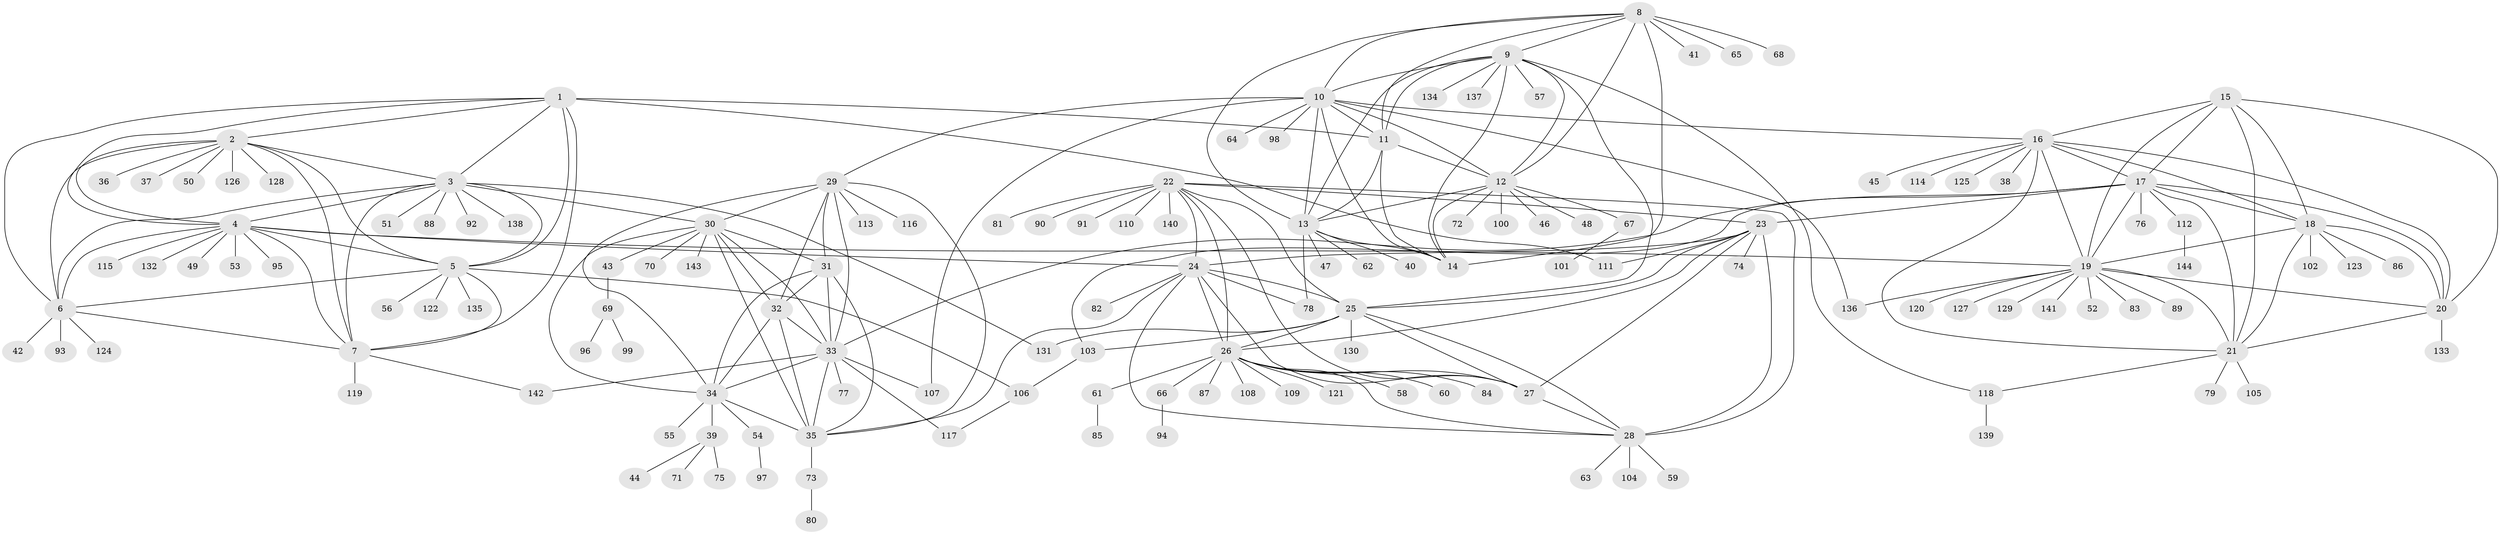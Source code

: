 // Generated by graph-tools (version 1.1) at 2025/26/03/09/25 03:26:43]
// undirected, 144 vertices, 234 edges
graph export_dot {
graph [start="1"]
  node [color=gray90,style=filled];
  1;
  2;
  3;
  4;
  5;
  6;
  7;
  8;
  9;
  10;
  11;
  12;
  13;
  14;
  15;
  16;
  17;
  18;
  19;
  20;
  21;
  22;
  23;
  24;
  25;
  26;
  27;
  28;
  29;
  30;
  31;
  32;
  33;
  34;
  35;
  36;
  37;
  38;
  39;
  40;
  41;
  42;
  43;
  44;
  45;
  46;
  47;
  48;
  49;
  50;
  51;
  52;
  53;
  54;
  55;
  56;
  57;
  58;
  59;
  60;
  61;
  62;
  63;
  64;
  65;
  66;
  67;
  68;
  69;
  70;
  71;
  72;
  73;
  74;
  75;
  76;
  77;
  78;
  79;
  80;
  81;
  82;
  83;
  84;
  85;
  86;
  87;
  88;
  89;
  90;
  91;
  92;
  93;
  94;
  95;
  96;
  97;
  98;
  99;
  100;
  101;
  102;
  103;
  104;
  105;
  106;
  107;
  108;
  109;
  110;
  111;
  112;
  113;
  114;
  115;
  116;
  117;
  118;
  119;
  120;
  121;
  122;
  123;
  124;
  125;
  126;
  127;
  128;
  129;
  130;
  131;
  132;
  133;
  134;
  135;
  136;
  137;
  138;
  139;
  140;
  141;
  142;
  143;
  144;
  1 -- 2;
  1 -- 3;
  1 -- 4;
  1 -- 5;
  1 -- 6;
  1 -- 7;
  1 -- 11;
  1 -- 111;
  2 -- 3;
  2 -- 4;
  2 -- 5;
  2 -- 6;
  2 -- 7;
  2 -- 36;
  2 -- 37;
  2 -- 50;
  2 -- 126;
  2 -- 128;
  3 -- 4;
  3 -- 5;
  3 -- 6;
  3 -- 7;
  3 -- 30;
  3 -- 51;
  3 -- 88;
  3 -- 92;
  3 -- 131;
  3 -- 138;
  4 -- 5;
  4 -- 6;
  4 -- 7;
  4 -- 19;
  4 -- 24;
  4 -- 49;
  4 -- 53;
  4 -- 95;
  4 -- 115;
  4 -- 132;
  5 -- 6;
  5 -- 7;
  5 -- 56;
  5 -- 106;
  5 -- 122;
  5 -- 135;
  6 -- 7;
  6 -- 42;
  6 -- 93;
  6 -- 124;
  7 -- 119;
  7 -- 142;
  8 -- 9;
  8 -- 10;
  8 -- 11;
  8 -- 12;
  8 -- 13;
  8 -- 14;
  8 -- 41;
  8 -- 65;
  8 -- 68;
  9 -- 10;
  9 -- 11;
  9 -- 12;
  9 -- 13;
  9 -- 14;
  9 -- 25;
  9 -- 57;
  9 -- 118;
  9 -- 134;
  9 -- 137;
  10 -- 11;
  10 -- 12;
  10 -- 13;
  10 -- 14;
  10 -- 16;
  10 -- 29;
  10 -- 64;
  10 -- 98;
  10 -- 107;
  10 -- 136;
  11 -- 12;
  11 -- 13;
  11 -- 14;
  12 -- 13;
  12 -- 14;
  12 -- 46;
  12 -- 48;
  12 -- 67;
  12 -- 72;
  12 -- 100;
  13 -- 14;
  13 -- 40;
  13 -- 47;
  13 -- 62;
  13 -- 78;
  15 -- 16;
  15 -- 17;
  15 -- 18;
  15 -- 19;
  15 -- 20;
  15 -- 21;
  16 -- 17;
  16 -- 18;
  16 -- 19;
  16 -- 20;
  16 -- 21;
  16 -- 38;
  16 -- 45;
  16 -- 114;
  16 -- 125;
  17 -- 18;
  17 -- 19;
  17 -- 20;
  17 -- 21;
  17 -- 23;
  17 -- 33;
  17 -- 76;
  17 -- 103;
  17 -- 112;
  18 -- 19;
  18 -- 20;
  18 -- 21;
  18 -- 86;
  18 -- 102;
  18 -- 123;
  19 -- 20;
  19 -- 21;
  19 -- 52;
  19 -- 83;
  19 -- 89;
  19 -- 120;
  19 -- 127;
  19 -- 129;
  19 -- 136;
  19 -- 141;
  20 -- 21;
  20 -- 133;
  21 -- 79;
  21 -- 105;
  21 -- 118;
  22 -- 23;
  22 -- 24;
  22 -- 25;
  22 -- 26;
  22 -- 27;
  22 -- 28;
  22 -- 81;
  22 -- 90;
  22 -- 91;
  22 -- 110;
  22 -- 140;
  23 -- 24;
  23 -- 25;
  23 -- 26;
  23 -- 27;
  23 -- 28;
  23 -- 74;
  23 -- 111;
  24 -- 25;
  24 -- 26;
  24 -- 27;
  24 -- 28;
  24 -- 35;
  24 -- 78;
  24 -- 82;
  25 -- 26;
  25 -- 27;
  25 -- 28;
  25 -- 103;
  25 -- 130;
  25 -- 131;
  26 -- 27;
  26 -- 28;
  26 -- 58;
  26 -- 60;
  26 -- 61;
  26 -- 66;
  26 -- 84;
  26 -- 87;
  26 -- 108;
  26 -- 109;
  26 -- 121;
  27 -- 28;
  28 -- 59;
  28 -- 63;
  28 -- 104;
  29 -- 30;
  29 -- 31;
  29 -- 32;
  29 -- 33;
  29 -- 34;
  29 -- 35;
  29 -- 113;
  29 -- 116;
  30 -- 31;
  30 -- 32;
  30 -- 33;
  30 -- 34;
  30 -- 35;
  30 -- 43;
  30 -- 70;
  30 -- 143;
  31 -- 32;
  31 -- 33;
  31 -- 34;
  31 -- 35;
  32 -- 33;
  32 -- 34;
  32 -- 35;
  33 -- 34;
  33 -- 35;
  33 -- 77;
  33 -- 107;
  33 -- 117;
  33 -- 142;
  34 -- 35;
  34 -- 39;
  34 -- 54;
  34 -- 55;
  35 -- 73;
  39 -- 44;
  39 -- 71;
  39 -- 75;
  43 -- 69;
  54 -- 97;
  61 -- 85;
  66 -- 94;
  67 -- 101;
  69 -- 96;
  69 -- 99;
  73 -- 80;
  103 -- 106;
  106 -- 117;
  112 -- 144;
  118 -- 139;
}
